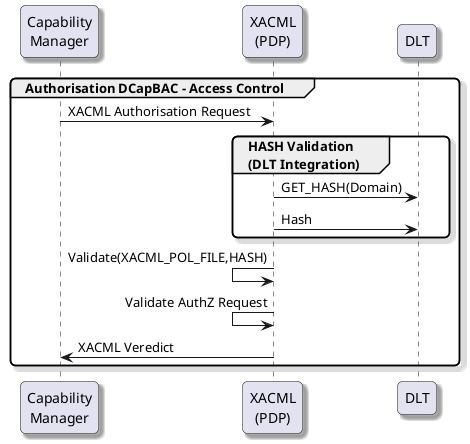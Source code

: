 @startuml

skinparam monochrome false
skinparam shadowing true
skinparam roundcorner 10

participant "Capability\nManager"
participant "XACML\n(PDP)"
participant "DLT"

group Authorisation DCapBAC - Access Control
    
    "Capability\nManager" -> "XACML\n(PDP)" : XACML Authorisation Request

    group HASH Validation\n(DLT Integration)
        "XACML\n(PDP)" -> "DLT" : GET_HASH(Domain)
        "XACML\n(PDP)" -> "DLT" : Hash
    end

    "XACML\n(PDP)" <- "XACML\n(PDP)" : Validate(XACML_POL_FILE,HASH)
    "XACML\n(PDP)" <- "XACML\n(PDP)" : Validate AuthZ Request

    "Capability\nManager" <- "XACML\n(PDP)" : XACML Veredict
end

@enduml
